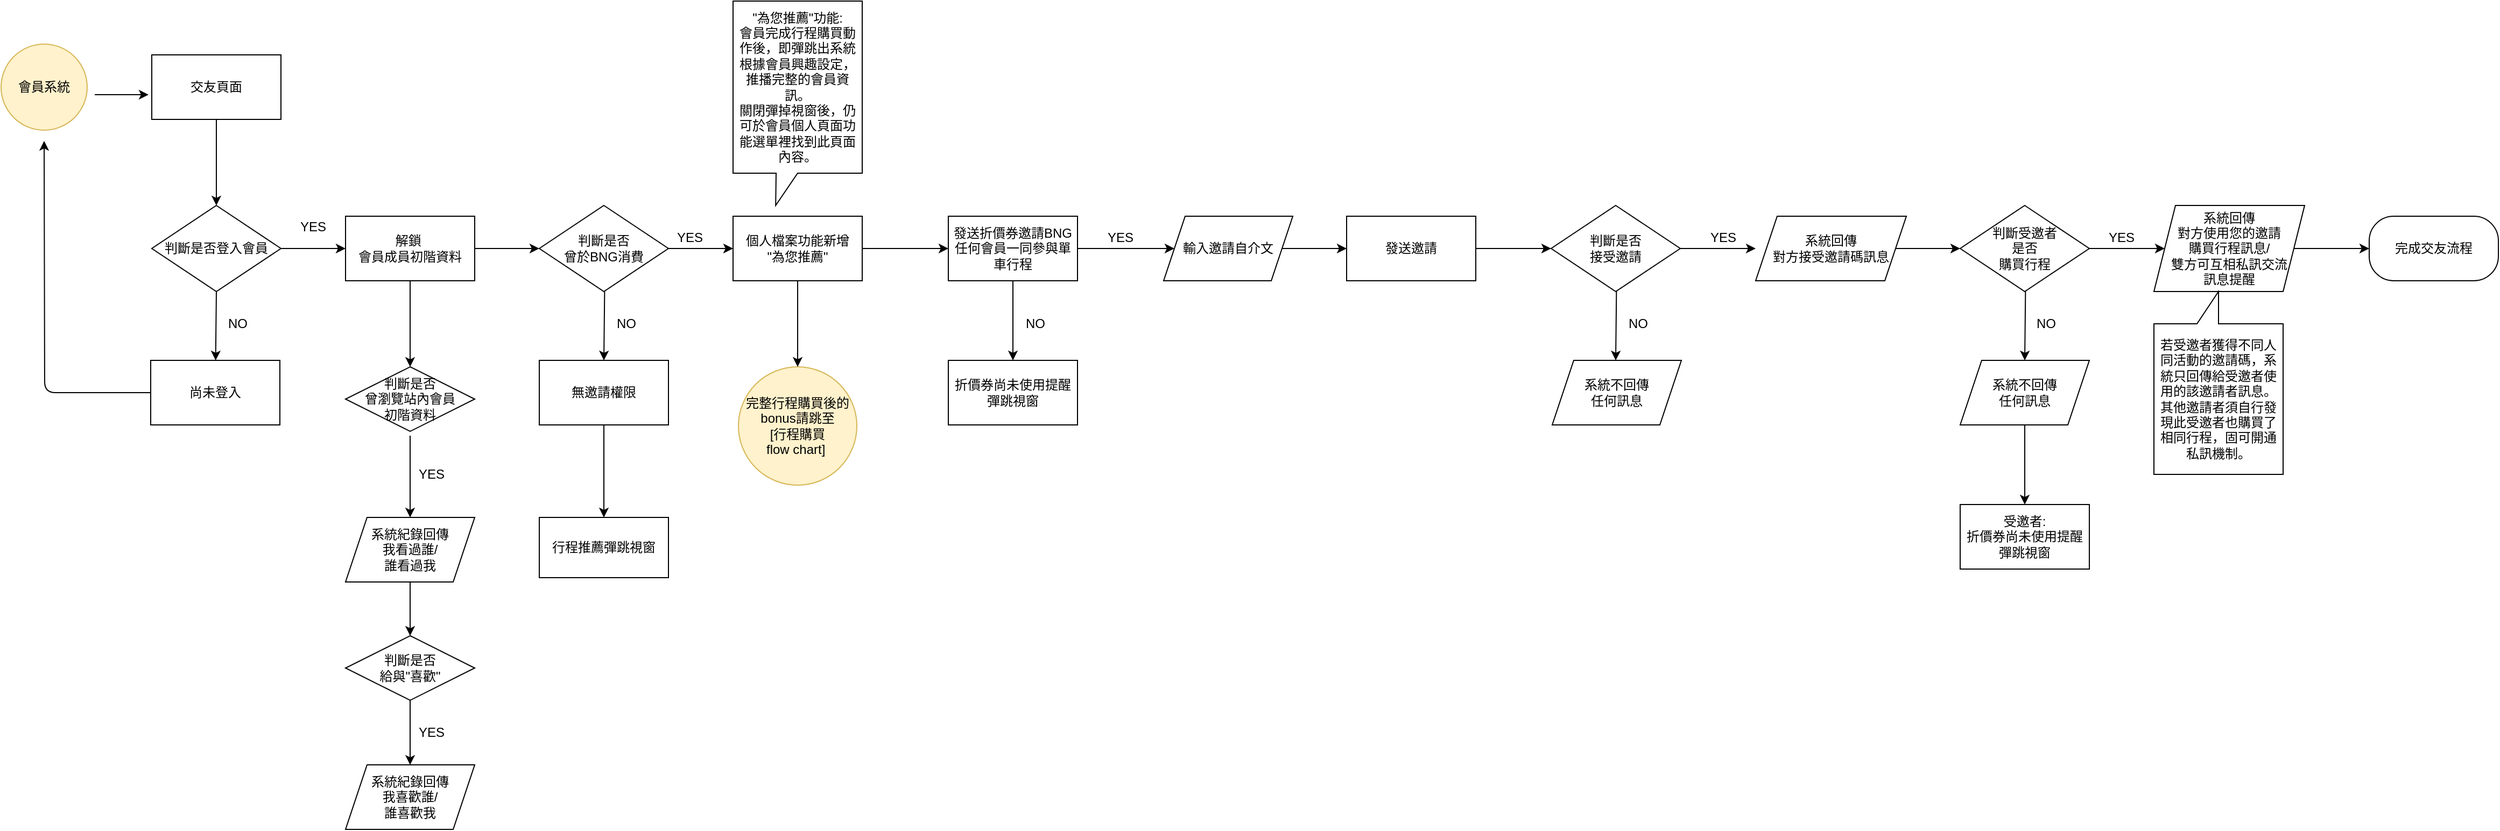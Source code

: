 <mxfile version="14.4.3" type="device"><diagram id="C5RBs43oDa-KdzZeNtuy" name="交友系統Flow Chart"><mxGraphModel dx="1422" dy="822" grid="1" gridSize="10" guides="1" tooltips="1" connect="1" arrows="1" fold="1" page="1" pageScale="1" pageWidth="1600" pageHeight="900" math="0" shadow="0"><root><mxCell id="WIyWlLk6GJQsqaUBKTNV-0"/><mxCell id="WIyWlLk6GJQsqaUBKTNV-1" parent="WIyWlLk6GJQsqaUBKTNV-0"/><mxCell id="g48bgZwjgMLMEd2_CF_Y-1" value="會員系統" style="ellipse;whiteSpace=wrap;html=1;aspect=fixed;fillColor=#fff2cc;strokeColor=#d6b656;" parent="WIyWlLk6GJQsqaUBKTNV-1" vertex="1"><mxGeometry x="20" y="170" width="80" height="80" as="geometry"/></mxCell><mxCell id="g48bgZwjgMLMEd2_CF_Y-2" value="交友頁面" style="rounded=0;whiteSpace=wrap;html=1;" parent="WIyWlLk6GJQsqaUBKTNV-1" vertex="1"><mxGeometry x="160" y="180" width="120" height="60" as="geometry"/></mxCell><mxCell id="g48bgZwjgMLMEd2_CF_Y-3" value="判斷是否登入會員" style="rhombus;whiteSpace=wrap;html=1;" parent="WIyWlLk6GJQsqaUBKTNV-1" vertex="1"><mxGeometry x="160" y="320" width="120" height="80" as="geometry"/></mxCell><mxCell id="g48bgZwjgMLMEd2_CF_Y-4" value="尚未登入" style="rounded=0;whiteSpace=wrap;html=1;fontFamily=Helvetica;fontSize=12;align=center;" parent="WIyWlLk6GJQsqaUBKTNV-1" vertex="1"><mxGeometry x="159" y="464" width="120" height="60" as="geometry"/></mxCell><mxCell id="g48bgZwjgMLMEd2_CF_Y-5" value="" style="endArrow=classic;html=1;exitX=0.5;exitY=1;exitDx=0;exitDy=0;entryX=0.5;entryY=0;entryDx=0;entryDy=0;" parent="WIyWlLk6GJQsqaUBKTNV-1" source="g48bgZwjgMLMEd2_CF_Y-2" target="g48bgZwjgMLMEd2_CF_Y-3" edge="1"><mxGeometry width="50" height="50" relative="1" as="geometry"><mxPoint x="220" y="250" as="sourcePoint"/><mxPoint x="270" y="200" as="targetPoint"/></mxGeometry></mxCell><mxCell id="g48bgZwjgMLMEd2_CF_Y-6" value="" style="endArrow=classic;html=1;exitX=0.5;exitY=1;exitDx=0;exitDy=0;" parent="WIyWlLk6GJQsqaUBKTNV-1" source="g48bgZwjgMLMEd2_CF_Y-3" target="g48bgZwjgMLMEd2_CF_Y-4" edge="1"><mxGeometry width="50" height="50" relative="1" as="geometry"><mxPoint x="390" y="440" as="sourcePoint"/><mxPoint x="440" y="390" as="targetPoint"/></mxGeometry></mxCell><mxCell id="g48bgZwjgMLMEd2_CF_Y-10" value="" style="endArrow=classic;html=1;exitX=0;exitY=0.5;exitDx=0;exitDy=0;edgeStyle=orthogonalEdgeStyle;" parent="WIyWlLk6GJQsqaUBKTNV-1" source="g48bgZwjgMLMEd2_CF_Y-4" edge="1"><mxGeometry width="50" height="50" relative="1" as="geometry"><mxPoint x="390" y="440" as="sourcePoint"/><mxPoint x="60" y="260" as="targetPoint"/></mxGeometry></mxCell><mxCell id="g48bgZwjgMLMEd2_CF_Y-11" value="NO" style="text;html=1;strokeColor=none;fillColor=none;align=center;verticalAlign=middle;whiteSpace=wrap;rounded=0;" parent="WIyWlLk6GJQsqaUBKTNV-1" vertex="1"><mxGeometry x="220" y="420" width="40" height="20" as="geometry"/></mxCell><mxCell id="g48bgZwjgMLMEd2_CF_Y-12" value="" style="endArrow=classic;html=1;" parent="WIyWlLk6GJQsqaUBKTNV-1" edge="1"><mxGeometry width="50" height="50" relative="1" as="geometry"><mxPoint x="107" y="217" as="sourcePoint"/><mxPoint x="157" y="217" as="targetPoint"/></mxGeometry></mxCell><mxCell id="g48bgZwjgMLMEd2_CF_Y-16" value="解鎖&amp;nbsp;&lt;br&gt;會員成員初階資料" style="rounded=0;whiteSpace=wrap;html=1;fontFamily=Helvetica;fontSize=12;align=center;" parent="WIyWlLk6GJQsqaUBKTNV-1" vertex="1"><mxGeometry x="340" y="330" width="120" height="60" as="geometry"/></mxCell><mxCell id="g48bgZwjgMLMEd2_CF_Y-17" value="" style="endArrow=classic;html=1;exitX=1;exitY=0.5;exitDx=0;exitDy=0;" parent="WIyWlLk6GJQsqaUBKTNV-1" source="g48bgZwjgMLMEd2_CF_Y-3" edge="1"><mxGeometry width="50" height="50" relative="1" as="geometry"><mxPoint x="390" y="440" as="sourcePoint"/><mxPoint x="340" y="360" as="targetPoint"/></mxGeometry></mxCell><mxCell id="g48bgZwjgMLMEd2_CF_Y-19" value="YES" style="text;html=1;strokeColor=none;fillColor=none;align=center;verticalAlign=middle;whiteSpace=wrap;rounded=0;" parent="WIyWlLk6GJQsqaUBKTNV-1" vertex="1"><mxGeometry x="290" y="330" width="40" height="20" as="geometry"/></mxCell><mxCell id="g48bgZwjgMLMEd2_CF_Y-21" value="判斷是否&lt;br&gt;曾於BNG消費" style="rhombus;whiteSpace=wrap;html=1;" parent="WIyWlLk6GJQsqaUBKTNV-1" vertex="1"><mxGeometry x="520" y="320" width="120" height="80" as="geometry"/></mxCell><mxCell id="g48bgZwjgMLMEd2_CF_Y-22" value="發送折價券邀請BNG任何會員一同參與單車行程" style="rounded=0;whiteSpace=wrap;html=1;fontFamily=Helvetica;fontSize=12;fontColor=#000000;align=center;strokeColor=#000000;fillColor=#ffffff;" parent="WIyWlLk6GJQsqaUBKTNV-1" vertex="1"><mxGeometry x="900" y="330" width="120" height="60" as="geometry"/></mxCell><mxCell id="g48bgZwjgMLMEd2_CF_Y-23" value="NO" style="text;html=1;strokeColor=none;fillColor=none;align=center;verticalAlign=middle;whiteSpace=wrap;rounded=0;" parent="WIyWlLk6GJQsqaUBKTNV-1" vertex="1"><mxGeometry x="580.68" y="420" width="40" height="20" as="geometry"/></mxCell><mxCell id="g48bgZwjgMLMEd2_CF_Y-24" value="" style="endArrow=classic;html=1;exitX=0.5;exitY=1;exitDx=0;exitDy=0;" parent="WIyWlLk6GJQsqaUBKTNV-1" edge="1"><mxGeometry width="50" height="50" relative="1" as="geometry"><mxPoint x="580.68" y="400" as="sourcePoint"/><mxPoint x="579.999" y="464" as="targetPoint"/></mxGeometry></mxCell><mxCell id="g48bgZwjgMLMEd2_CF_Y-25" value="YES" style="text;html=1;strokeColor=none;fillColor=none;align=center;verticalAlign=middle;whiteSpace=wrap;rounded=0;" parent="WIyWlLk6GJQsqaUBKTNV-1" vertex="1"><mxGeometry x="640" y="340" width="40" height="20" as="geometry"/></mxCell><mxCell id="g48bgZwjgMLMEd2_CF_Y-26" value="" style="endArrow=classic;html=1;" parent="WIyWlLk6GJQsqaUBKTNV-1" edge="1"><mxGeometry width="50" height="50" relative="1" as="geometry"><mxPoint x="640" y="360" as="sourcePoint"/><mxPoint x="700" y="360" as="targetPoint"/></mxGeometry></mxCell><mxCell id="g48bgZwjgMLMEd2_CF_Y-35" value="" style="endArrow=classic;html=1;exitX=1;exitY=0.5;exitDx=0;exitDy=0;" parent="WIyWlLk6GJQsqaUBKTNV-1" edge="1"><mxGeometry width="50" height="50" relative="1" as="geometry"><mxPoint x="460" y="360" as="sourcePoint"/><mxPoint x="520" y="360" as="targetPoint"/></mxGeometry></mxCell><mxCell id="g48bgZwjgMLMEd2_CF_Y-36" value="無邀請權限" style="rounded=0;whiteSpace=wrap;html=1;fontFamily=Helvetica;fontSize=12;fontColor=#000000;align=center;strokeColor=#000000;fillColor=#ffffff;" parent="WIyWlLk6GJQsqaUBKTNV-1" vertex="1"><mxGeometry x="520" y="464" width="120" height="60" as="geometry"/></mxCell><mxCell id="g48bgZwjgMLMEd2_CF_Y-39" value="" style="endArrow=classic;html=1;exitX=1;exitY=0.5;exitDx=0;exitDy=0;" parent="WIyWlLk6GJQsqaUBKTNV-1" source="g48bgZwjgMLMEd2_CF_Y-22" edge="1"><mxGeometry width="50" height="50" relative="1" as="geometry"><mxPoint x="1040" y="360" as="sourcePoint"/><mxPoint x="1110" y="360" as="targetPoint"/></mxGeometry></mxCell><mxCell id="g48bgZwjgMLMEd2_CF_Y-40" value="輸入邀請自介文" style="shape=parallelogram;perimeter=parallelogramPerimeter;whiteSpace=wrap;html=1;fixedSize=1;" parent="WIyWlLk6GJQsqaUBKTNV-1" vertex="1"><mxGeometry x="1100" y="330" width="120" height="60" as="geometry"/></mxCell><mxCell id="g48bgZwjgMLMEd2_CF_Y-41" value="YES" style="text;html=1;strokeColor=none;fillColor=none;align=center;verticalAlign=middle;whiteSpace=wrap;rounded=0;" parent="WIyWlLk6GJQsqaUBKTNV-1" vertex="1"><mxGeometry x="1040" y="340" width="40" height="20" as="geometry"/></mxCell><mxCell id="g48bgZwjgMLMEd2_CF_Y-43" value="發送邀請" style="rounded=0;whiteSpace=wrap;html=1;fontFamily=Helvetica;fontSize=12;fontColor=#000000;align=center;strokeColor=#000000;fillColor=#ffffff;" parent="WIyWlLk6GJQsqaUBKTNV-1" vertex="1"><mxGeometry x="1270" y="330" width="120" height="60" as="geometry"/></mxCell><mxCell id="g48bgZwjgMLMEd2_CF_Y-44" value="" style="endArrow=classic;html=1;exitX=1;exitY=0.5;exitDx=0;exitDy=0;entryX=0;entryY=0.5;entryDx=0;entryDy=0;" parent="WIyWlLk6GJQsqaUBKTNV-1" source="g48bgZwjgMLMEd2_CF_Y-40" target="g48bgZwjgMLMEd2_CF_Y-43" edge="1"><mxGeometry width="50" height="50" relative="1" as="geometry"><mxPoint x="1040" y="460" as="sourcePoint"/><mxPoint x="1090" y="410" as="targetPoint"/></mxGeometry></mxCell><mxCell id="g48bgZwjgMLMEd2_CF_Y-45" value="判斷是否&lt;br&gt;接受邀請" style="rhombus;whiteSpace=wrap;html=1;" parent="WIyWlLk6GJQsqaUBKTNV-1" vertex="1"><mxGeometry x="1460" y="320" width="120" height="80" as="geometry"/></mxCell><mxCell id="g48bgZwjgMLMEd2_CF_Y-46" value="" style="endArrow=classic;html=1;exitX=1;exitY=0.5;exitDx=0;exitDy=0;entryX=0;entryY=0.5;entryDx=0;entryDy=0;" parent="WIyWlLk6GJQsqaUBKTNV-1" source="g48bgZwjgMLMEd2_CF_Y-43" target="g48bgZwjgMLMEd2_CF_Y-45" edge="1"><mxGeometry width="50" height="50" relative="1" as="geometry"><mxPoint x="1080" y="460" as="sourcePoint"/><mxPoint x="1130" y="410" as="targetPoint"/></mxGeometry></mxCell><mxCell id="g48bgZwjgMLMEd2_CF_Y-47" value="YES" style="text;html=1;strokeColor=none;fillColor=none;align=center;verticalAlign=middle;whiteSpace=wrap;rounded=0;" parent="WIyWlLk6GJQsqaUBKTNV-1" vertex="1"><mxGeometry x="1600" y="340" width="40" height="20" as="geometry"/></mxCell><mxCell id="g48bgZwjgMLMEd2_CF_Y-48" value="" style="endArrow=classic;html=1;" parent="WIyWlLk6GJQsqaUBKTNV-1" edge="1"><mxGeometry width="50" height="50" relative="1" as="geometry"><mxPoint x="1580" y="360" as="sourcePoint"/><mxPoint x="1650" y="360" as="targetPoint"/></mxGeometry></mxCell><mxCell id="g48bgZwjgMLMEd2_CF_Y-49" value="NO" style="text;html=1;strokeColor=none;fillColor=none;align=center;verticalAlign=middle;whiteSpace=wrap;rounded=0;" parent="WIyWlLk6GJQsqaUBKTNV-1" vertex="1"><mxGeometry x="1520.68" y="420" width="40" height="20" as="geometry"/></mxCell><mxCell id="g48bgZwjgMLMEd2_CF_Y-50" value="" style="endArrow=classic;html=1;exitX=0.5;exitY=1;exitDx=0;exitDy=0;" parent="WIyWlLk6GJQsqaUBKTNV-1" edge="1"><mxGeometry width="50" height="50" relative="1" as="geometry"><mxPoint x="1520.68" y="400" as="sourcePoint"/><mxPoint x="1519.999" y="464" as="targetPoint"/></mxGeometry></mxCell><mxCell id="g48bgZwjgMLMEd2_CF_Y-51" value="系統不回傳&lt;br&gt;任何訊息" style="shape=parallelogram;perimeter=parallelogramPerimeter;whiteSpace=wrap;html=1;fixedSize=1;" parent="WIyWlLk6GJQsqaUBKTNV-1" vertex="1"><mxGeometry x="1461" y="464" width="120" height="60" as="geometry"/></mxCell><mxCell id="g48bgZwjgMLMEd2_CF_Y-52" value="系統回傳&lt;br&gt;對方接受邀請碼訊息" style="shape=parallelogram;perimeter=parallelogramPerimeter;whiteSpace=wrap;html=1;fixedSize=1;" parent="WIyWlLk6GJQsqaUBKTNV-1" vertex="1"><mxGeometry x="1650" y="330" width="140" height="60" as="geometry"/></mxCell><mxCell id="g48bgZwjgMLMEd2_CF_Y-53" value="判斷受邀者&lt;br&gt;是否&lt;br&gt;購買行程" style="rhombus;whiteSpace=wrap;html=1;" parent="WIyWlLk6GJQsqaUBKTNV-1" vertex="1"><mxGeometry x="1840" y="320" width="120" height="80" as="geometry"/></mxCell><mxCell id="g48bgZwjgMLMEd2_CF_Y-54" value="" style="endArrow=classic;html=1;exitX=1;exitY=0.5;exitDx=0;exitDy=0;" parent="WIyWlLk6GJQsqaUBKTNV-1" source="g48bgZwjgMLMEd2_CF_Y-52" target="g48bgZwjgMLMEd2_CF_Y-53" edge="1"><mxGeometry width="50" height="50" relative="1" as="geometry"><mxPoint x="1620" y="450" as="sourcePoint"/><mxPoint x="1840" y="357" as="targetPoint"/></mxGeometry></mxCell><mxCell id="g48bgZwjgMLMEd2_CF_Y-55" value="YES" style="text;html=1;strokeColor=none;fillColor=none;align=center;verticalAlign=middle;whiteSpace=wrap;rounded=0;" parent="WIyWlLk6GJQsqaUBKTNV-1" vertex="1"><mxGeometry x="1970" y="340" width="40" height="20" as="geometry"/></mxCell><mxCell id="g48bgZwjgMLMEd2_CF_Y-56" value="" style="endArrow=classic;html=1;" parent="WIyWlLk6GJQsqaUBKTNV-1" edge="1"><mxGeometry width="50" height="50" relative="1" as="geometry"><mxPoint x="1960" y="360" as="sourcePoint"/><mxPoint x="2030" y="360" as="targetPoint"/></mxGeometry></mxCell><mxCell id="g48bgZwjgMLMEd2_CF_Y-57" value="NO" style="text;html=1;strokeColor=none;fillColor=none;align=center;verticalAlign=middle;whiteSpace=wrap;rounded=0;" parent="WIyWlLk6GJQsqaUBKTNV-1" vertex="1"><mxGeometry x="1900" y="420" width="40" height="20" as="geometry"/></mxCell><mxCell id="g48bgZwjgMLMEd2_CF_Y-60" value="系統不回傳&lt;br&gt;任何訊息" style="shape=parallelogram;perimeter=parallelogramPerimeter;whiteSpace=wrap;html=1;fixedSize=1;" parent="WIyWlLk6GJQsqaUBKTNV-1" vertex="1"><mxGeometry x="1840" y="464" width="120" height="60" as="geometry"/></mxCell><mxCell id="g48bgZwjgMLMEd2_CF_Y-61" value="" style="endArrow=classic;html=1;exitX=0.5;exitY=1;exitDx=0;exitDy=0;" parent="WIyWlLk6GJQsqaUBKTNV-1" edge="1"><mxGeometry width="50" height="50" relative="1" as="geometry"><mxPoint x="1900.68" y="400" as="sourcePoint"/><mxPoint x="1899.999" y="464" as="targetPoint"/></mxGeometry></mxCell><mxCell id="g48bgZwjgMLMEd2_CF_Y-63" value="系統回傳&lt;br&gt;對方使用您的邀請&lt;br&gt;購買行程訊息/&lt;br&gt;雙方可互相私訊交流&lt;br&gt;訊息提醒" style="shape=parallelogram;perimeter=parallelogramPerimeter;whiteSpace=wrap;html=1;fixedSize=1;sketch=0;rounded=0;" parent="WIyWlLk6GJQsqaUBKTNV-1" vertex="1"><mxGeometry x="2020" y="320" width="140" height="80" as="geometry"/></mxCell><mxCell id="g48bgZwjgMLMEd2_CF_Y-64" value="若受邀者獲得不同人同活動的邀請碼，系統只回傳給受邀者使用的該邀請者訊息。其他邀請者須自行發現此受邀者也購買了相同行程，固可開通私訊機制。" style="shape=callout;whiteSpace=wrap;html=1;perimeter=calloutPerimeter;position2=0.5;rotation=0;rounded=0;sketch=0;shadow=0;flipH=1;flipV=1;direction=east;" parent="WIyWlLk6GJQsqaUBKTNV-1" vertex="1"><mxGeometry x="2020" y="400" width="120" height="170" as="geometry"/></mxCell><mxCell id="g48bgZwjgMLMEd2_CF_Y-88" value="個人檔案功能新增&lt;br&gt;&quot;為您推薦&quot;" style="rounded=0;whiteSpace=wrap;html=1;shadow=0;sketch=0;" parent="WIyWlLk6GJQsqaUBKTNV-1" vertex="1"><mxGeometry x="700" y="330" width="120" height="60" as="geometry"/></mxCell><mxCell id="g48bgZwjgMLMEd2_CF_Y-89" value="" style="endArrow=classic;html=1;exitX=1;exitY=0.5;exitDx=0;exitDy=0;entryX=0;entryY=0.5;entryDx=0;entryDy=0;" parent="WIyWlLk6GJQsqaUBKTNV-1" source="g48bgZwjgMLMEd2_CF_Y-88" target="g48bgZwjgMLMEd2_CF_Y-22" edge="1"><mxGeometry width="50" height="50" relative="1" as="geometry"><mxPoint x="950" y="390" as="sourcePoint"/><mxPoint x="1000" y="340" as="targetPoint"/></mxGeometry></mxCell><mxCell id="g48bgZwjgMLMEd2_CF_Y-90" value="&quot;為您推薦&quot;功能:&lt;br&gt;會員完成行程購買動作後，即彈跳出系統根據會員興趣設定，推播完整的會員資訊。&lt;br&gt;關閉彈掉視窗後，仍可於會員個人頁面功能選單裡找到此頁面內容。" style="shape=callout;whiteSpace=wrap;html=1;perimeter=calloutPerimeter;position2=0.67;rotation=0;rounded=0;sketch=0;shadow=0;flipH=1;flipV=0;direction=east;" parent="WIyWlLk6GJQsqaUBKTNV-1" vertex="1"><mxGeometry x="700" y="130" width="120" height="190" as="geometry"/></mxCell><mxCell id="g48bgZwjgMLMEd2_CF_Y-91" value="完整行程購買後的bonus請跳至&lt;br&gt;[行程購買&lt;br&gt;flow chart]&amp;nbsp;" style="ellipse;whiteSpace=wrap;html=1;aspect=fixed;rounded=0;shadow=0;sketch=0;fillColor=#fff2cc;strokeColor=#d6b656;" parent="WIyWlLk6GJQsqaUBKTNV-1" vertex="1"><mxGeometry x="705" y="470" width="110" height="110" as="geometry"/></mxCell><mxCell id="g48bgZwjgMLMEd2_CF_Y-92" value="" style="endArrow=classic;html=1;exitX=0.5;exitY=1;exitDx=0;exitDy=0;" parent="WIyWlLk6GJQsqaUBKTNV-1" edge="1"><mxGeometry width="50" height="50" relative="1" as="geometry"><mxPoint x="760" y="390" as="sourcePoint"/><mxPoint x="760" y="470" as="targetPoint"/><Array as="points"><mxPoint x="760" y="400"/></Array></mxGeometry></mxCell><mxCell id="g48bgZwjgMLMEd2_CF_Y-93" value="完成交友流程" style="rounded=1;whiteSpace=wrap;html=1;shadow=0;sketch=0;arcSize=38;" parent="WIyWlLk6GJQsqaUBKTNV-1" vertex="1"><mxGeometry x="2220" y="330" width="120" height="60" as="geometry"/></mxCell><mxCell id="g48bgZwjgMLMEd2_CF_Y-94" value="" style="endArrow=classic;html=1;exitX=1;exitY=0.5;exitDx=0;exitDy=0;entryX=0;entryY=0.5;entryDx=0;entryDy=0;" parent="WIyWlLk6GJQsqaUBKTNV-1" source="g48bgZwjgMLMEd2_CF_Y-63" target="g48bgZwjgMLMEd2_CF_Y-93" edge="1"><mxGeometry width="50" height="50" relative="1" as="geometry"><mxPoint x="2070" y="480" as="sourcePoint"/><mxPoint x="2120" y="430" as="targetPoint"/></mxGeometry></mxCell><mxCell id="g48bgZwjgMLMEd2_CF_Y-95" value="判斷是否&lt;br&gt;曾瀏覽站內會員&lt;br&gt;初階資料" style="rhombus;whiteSpace=wrap;html=1;shadow=0;fontFamily=Helvetica;fontSize=12;fontColor=#000000;align=center;strokeColor=#000000;fillColor=#ffffff;sketch=0;" parent="WIyWlLk6GJQsqaUBKTNV-1" vertex="1"><mxGeometry x="340" y="470" width="120" height="60" as="geometry"/></mxCell><mxCell id="g48bgZwjgMLMEd2_CF_Y-96" value="" style="endArrow=classic;html=1;exitX=0.5;exitY=1;exitDx=0;exitDy=0;entryX=0.5;entryY=0;entryDx=0;entryDy=0;" parent="WIyWlLk6GJQsqaUBKTNV-1" source="g48bgZwjgMLMEd2_CF_Y-16" target="g48bgZwjgMLMEd2_CF_Y-95" edge="1"><mxGeometry width="50" height="50" relative="1" as="geometry"><mxPoint x="390" y="450" as="sourcePoint"/><mxPoint x="440" y="400" as="targetPoint"/></mxGeometry></mxCell><mxCell id="g48bgZwjgMLMEd2_CF_Y-97" value="判斷是否&lt;br&gt;給與&quot;喜歡&quot;" style="rhombus;whiteSpace=wrap;html=1;shadow=0;fontFamily=Helvetica;fontSize=12;fontColor=#000000;align=center;strokeColor=#000000;fillColor=#ffffff;sketch=0;" parent="WIyWlLk6GJQsqaUBKTNV-1" vertex="1"><mxGeometry x="340" y="720" width="120" height="60" as="geometry"/></mxCell><mxCell id="g48bgZwjgMLMEd2_CF_Y-98" value="系統紀錄回傳&lt;br&gt;我看過誰/&lt;br&gt;誰看過我" style="shape=parallelogram;perimeter=parallelogramPerimeter;whiteSpace=wrap;html=1;fixedSize=1;rounded=0;shadow=0;sketch=0;" parent="WIyWlLk6GJQsqaUBKTNV-1" vertex="1"><mxGeometry x="340" y="610" width="120" height="60" as="geometry"/></mxCell><mxCell id="g48bgZwjgMLMEd2_CF_Y-99" value="" style="endArrow=classic;html=1;entryX=0.5;entryY=0;entryDx=0;entryDy=0;" parent="WIyWlLk6GJQsqaUBKTNV-1" target="g48bgZwjgMLMEd2_CF_Y-98" edge="1"><mxGeometry width="50" height="50" relative="1" as="geometry"><mxPoint x="400" y="534" as="sourcePoint"/><mxPoint x="460" y="450" as="targetPoint"/></mxGeometry></mxCell><mxCell id="g48bgZwjgMLMEd2_CF_Y-100" value="YES" style="text;html=1;strokeColor=none;fillColor=none;align=center;verticalAlign=middle;whiteSpace=wrap;rounded=0;shadow=0;sketch=0;" parent="WIyWlLk6GJQsqaUBKTNV-1" vertex="1"><mxGeometry x="400" y="560" width="40" height="20" as="geometry"/></mxCell><mxCell id="g48bgZwjgMLMEd2_CF_Y-101" value="" style="endArrow=classic;html=1;exitX=0.5;exitY=1;exitDx=0;exitDy=0;" parent="WIyWlLk6GJQsqaUBKTNV-1" source="g48bgZwjgMLMEd2_CF_Y-98" target="g48bgZwjgMLMEd2_CF_Y-97" edge="1"><mxGeometry width="50" height="50" relative="1" as="geometry"><mxPoint x="420" y="620" as="sourcePoint"/><mxPoint x="470" y="570" as="targetPoint"/></mxGeometry></mxCell><mxCell id="g48bgZwjgMLMEd2_CF_Y-103" value="&lt;span&gt;系統紀錄回傳&lt;/span&gt;&lt;br&gt;&lt;span&gt;我喜歡誰/&lt;/span&gt;&lt;br&gt;&lt;span&gt;誰喜歡我&lt;/span&gt;" style="shape=parallelogram;perimeter=parallelogramPerimeter;whiteSpace=wrap;html=1;fixedSize=1;rounded=0;shadow=0;sketch=0;" parent="WIyWlLk6GJQsqaUBKTNV-1" vertex="1"><mxGeometry x="340" y="840" width="120" height="60" as="geometry"/></mxCell><mxCell id="g48bgZwjgMLMEd2_CF_Y-104" value="" style="endArrow=classic;html=1;exitX=0.5;exitY=1;exitDx=0;exitDy=0;" parent="WIyWlLk6GJQsqaUBKTNV-1" source="g48bgZwjgMLMEd2_CF_Y-97" target="g48bgZwjgMLMEd2_CF_Y-103" edge="1"><mxGeometry width="50" height="50" relative="1" as="geometry"><mxPoint x="420" y="600" as="sourcePoint"/><mxPoint x="470" y="550" as="targetPoint"/></mxGeometry></mxCell><mxCell id="g48bgZwjgMLMEd2_CF_Y-105" value="YES" style="text;html=1;strokeColor=none;fillColor=none;align=center;verticalAlign=middle;whiteSpace=wrap;rounded=0;shadow=0;sketch=0;" parent="WIyWlLk6GJQsqaUBKTNV-1" vertex="1"><mxGeometry x="400" y="800" width="40" height="20" as="geometry"/></mxCell><mxCell id="WjIk1wqSL-YlsHCNoNqw-0" value="行程推薦彈跳視窗" style="rounded=0;whiteSpace=wrap;html=1;shadow=0;fontFamily=Helvetica;fontSize=12;align=center;sketch=0;" vertex="1" parent="WIyWlLk6GJQsqaUBKTNV-1"><mxGeometry x="520" y="610" width="120" height="56" as="geometry"/></mxCell><mxCell id="WjIk1wqSL-YlsHCNoNqw-1" value="" style="endArrow=classic;html=1;exitX=0.5;exitY=1;exitDx=0;exitDy=0;entryX=0.5;entryY=0;entryDx=0;entryDy=0;" edge="1" target="WjIk1wqSL-YlsHCNoNqw-0" parent="WIyWlLk6GJQsqaUBKTNV-1"><mxGeometry width="50" height="50" relative="1" as="geometry"><mxPoint x="580" y="524" as="sourcePoint"/><mxPoint x="840" y="514" as="targetPoint"/></mxGeometry></mxCell><mxCell id="WjIk1wqSL-YlsHCNoNqw-7" value="NO" style="text;html=1;strokeColor=none;fillColor=none;align=center;verticalAlign=middle;whiteSpace=wrap;rounded=0;" vertex="1" parent="WIyWlLk6GJQsqaUBKTNV-1"><mxGeometry x="960.68" y="420" width="40" height="20" as="geometry"/></mxCell><mxCell id="WjIk1wqSL-YlsHCNoNqw-8" value="折價券尚未使用提醒彈跳視窗" style="rounded=0;whiteSpace=wrap;html=1;fontFamily=Helvetica;fontSize=12;fontColor=#000000;align=center;strokeColor=#000000;fillColor=#ffffff;" vertex="1" parent="WIyWlLk6GJQsqaUBKTNV-1"><mxGeometry x="900" y="464" width="120" height="60" as="geometry"/></mxCell><mxCell id="WjIk1wqSL-YlsHCNoNqw-9" value="" style="endArrow=classic;html=1;exitX=0.5;exitY=1;exitDx=0;exitDy=0;" edge="1" parent="WIyWlLk6GJQsqaUBKTNV-1" source="g48bgZwjgMLMEd2_CF_Y-22"><mxGeometry width="50" height="50" relative="1" as="geometry"><mxPoint x="960.68" y="400" as="sourcePoint"/><mxPoint x="959.999" y="464" as="targetPoint"/></mxGeometry></mxCell><mxCell id="WjIk1wqSL-YlsHCNoNqw-10" value="受邀者:&lt;br&gt;折價券尚未使用提醒彈跳視窗" style="rounded=0;whiteSpace=wrap;html=1;fontFamily=Helvetica;fontSize=12;fontColor=#000000;align=center;strokeColor=#000000;fillColor=#ffffff;" vertex="1" parent="WIyWlLk6GJQsqaUBKTNV-1"><mxGeometry x="1840" y="598" width="120" height="60" as="geometry"/></mxCell><mxCell id="WjIk1wqSL-YlsHCNoNqw-11" value="" style="endArrow=classic;html=1;exitX=0.5;exitY=1;exitDx=0;exitDy=0;" edge="1" parent="WIyWlLk6GJQsqaUBKTNV-1"><mxGeometry width="50" height="50" relative="1" as="geometry"><mxPoint x="1900" y="524" as="sourcePoint"/><mxPoint x="1899.999" y="598" as="targetPoint"/></mxGeometry></mxCell></root></mxGraphModel></diagram></mxfile>